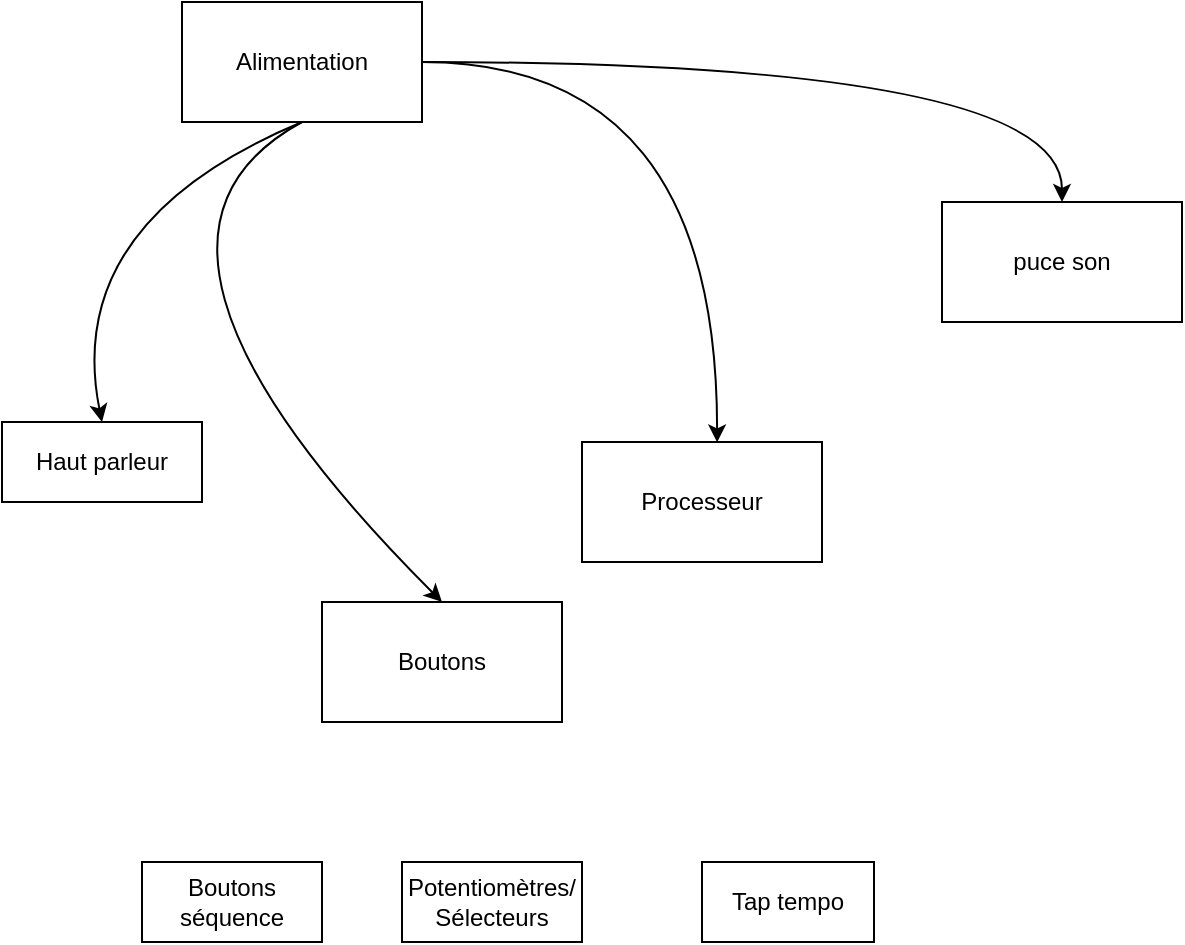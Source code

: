 <mxfile version="24.0.1" type="github">
  <diagram name="Page-1" id="sYEfiaPesxS0EKPbSw5M">
    <mxGraphModel dx="1050" dy="557" grid="1" gridSize="10" guides="1" tooltips="1" connect="1" arrows="1" fold="1" page="1" pageScale="1" pageWidth="827" pageHeight="1169" math="0" shadow="0">
      <root>
        <mxCell id="0" />
        <mxCell id="1" parent="0" />
        <mxCell id="Ds5KXczrTzGIJ0qFi2Sz-1" value="Processeur" style="rounded=0;whiteSpace=wrap;html=1;" vertex="1" parent="1">
          <mxGeometry x="300" y="240" width="120" height="60" as="geometry" />
        </mxCell>
        <mxCell id="Ds5KXczrTzGIJ0qFi2Sz-2" value="Alimentation" style="rounded=0;whiteSpace=wrap;html=1;" vertex="1" parent="1">
          <mxGeometry x="100" y="20" width="120" height="60" as="geometry" />
        </mxCell>
        <mxCell id="Ds5KXczrTzGIJ0qFi2Sz-3" value="puce son" style="rounded=0;whiteSpace=wrap;html=1;" vertex="1" parent="1">
          <mxGeometry x="480" y="120" width="120" height="60" as="geometry" />
        </mxCell>
        <mxCell id="Ds5KXczrTzGIJ0qFi2Sz-4" value="Boutons" style="rounded=0;whiteSpace=wrap;html=1;" vertex="1" parent="1">
          <mxGeometry x="170" y="320" width="120" height="60" as="geometry" />
        </mxCell>
        <mxCell id="Ds5KXczrTzGIJ0qFi2Sz-8" value="Haut parleur" style="rounded=0;whiteSpace=wrap;html=1;" vertex="1" parent="1">
          <mxGeometry x="10" y="230" width="100" height="40" as="geometry" />
        </mxCell>
        <mxCell id="Ds5KXczrTzGIJ0qFi2Sz-11" value="" style="curved=1;endArrow=classic;html=1;rounded=0;exitX=0.5;exitY=1;exitDx=0;exitDy=0;entryX=0.5;entryY=0;entryDx=0;entryDy=0;" edge="1" parent="1" source="Ds5KXczrTzGIJ0qFi2Sz-2" target="Ds5KXczrTzGIJ0qFi2Sz-8">
          <mxGeometry width="50" height="50" relative="1" as="geometry">
            <mxPoint x="390" y="210" as="sourcePoint" />
            <mxPoint x="440" y="160" as="targetPoint" />
            <Array as="points">
              <mxPoint x="40" y="130" />
            </Array>
          </mxGeometry>
        </mxCell>
        <mxCell id="Ds5KXczrTzGIJ0qFi2Sz-12" value="" style="curved=1;endArrow=classic;html=1;rounded=0;exitX=0.5;exitY=1;exitDx=0;exitDy=0;entryX=0.5;entryY=0;entryDx=0;entryDy=0;" edge="1" parent="1" source="Ds5KXczrTzGIJ0qFi2Sz-2" target="Ds5KXczrTzGIJ0qFi2Sz-4">
          <mxGeometry width="50" height="50" relative="1" as="geometry">
            <mxPoint x="170" y="90" as="sourcePoint" />
            <mxPoint x="70" y="240" as="targetPoint" />
            <Array as="points">
              <mxPoint x="50" y="140" />
            </Array>
          </mxGeometry>
        </mxCell>
        <mxCell id="Ds5KXczrTzGIJ0qFi2Sz-13" value="" style="curved=1;endArrow=classic;html=1;rounded=0;entryX=0.563;entryY=0.003;entryDx=0;entryDy=0;entryPerimeter=0;edgeStyle=orthogonalEdgeStyle;exitX=1;exitY=0.5;exitDx=0;exitDy=0;" edge="1" parent="1" source="Ds5KXczrTzGIJ0qFi2Sz-2" target="Ds5KXczrTzGIJ0qFi2Sz-1">
          <mxGeometry width="50" height="50" relative="1" as="geometry">
            <mxPoint x="160" y="80" as="sourcePoint" />
            <mxPoint x="80" y="250" as="targetPoint" />
          </mxGeometry>
        </mxCell>
        <mxCell id="Ds5KXczrTzGIJ0qFi2Sz-14" value="" style="curved=1;endArrow=classic;html=1;rounded=0;exitX=1;exitY=0.5;exitDx=0;exitDy=0;entryX=0.5;entryY=0;entryDx=0;entryDy=0;edgeStyle=orthogonalEdgeStyle;" edge="1" parent="1" source="Ds5KXczrTzGIJ0qFi2Sz-2" target="Ds5KXczrTzGIJ0qFi2Sz-3">
          <mxGeometry width="50" height="50" relative="1" as="geometry">
            <mxPoint x="190" y="110" as="sourcePoint" />
            <mxPoint x="90" y="260" as="targetPoint" />
          </mxGeometry>
        </mxCell>
        <mxCell id="Ds5KXczrTzGIJ0qFi2Sz-15" value="Tap tempo" style="rounded=0;whiteSpace=wrap;html=1;" vertex="1" parent="1">
          <mxGeometry x="360" y="450" width="86" height="40" as="geometry" />
        </mxCell>
        <mxCell id="Ds5KXczrTzGIJ0qFi2Sz-16" value="Boutons séquence" style="rounded=0;whiteSpace=wrap;html=1;" vertex="1" parent="1">
          <mxGeometry x="80" y="450" width="90" height="40" as="geometry" />
        </mxCell>
        <mxCell id="Ds5KXczrTzGIJ0qFi2Sz-17" value="Potentiomètres/&lt;div&gt;Sélecteurs&lt;/div&gt;" style="rounded=0;whiteSpace=wrap;html=1;" vertex="1" parent="1">
          <mxGeometry x="210" y="450" width="90" height="40" as="geometry" />
        </mxCell>
      </root>
    </mxGraphModel>
  </diagram>
</mxfile>
